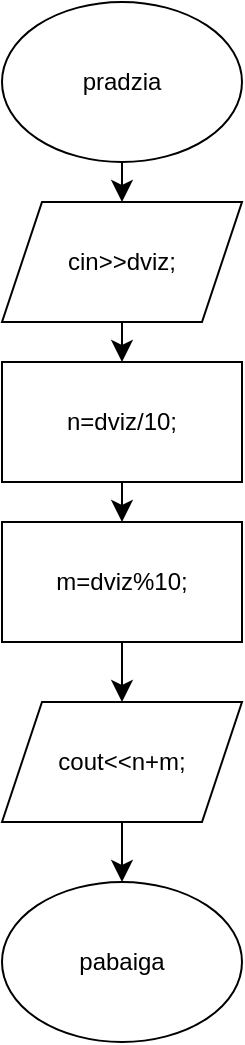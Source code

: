 <mxfile version="28.2.0">
  <diagram name="Page-1" id="YWWAF5nF91eiIzucur6U">
    <mxGraphModel dx="703" dy="836" grid="1" gridSize="10" guides="1" tooltips="1" connect="1" arrows="1" fold="1" page="1" pageScale="1" pageWidth="850" pageHeight="1100" math="0" shadow="0">
      <root>
        <mxCell id="0" />
        <mxCell id="1" parent="0" />
        <mxCell id="Ax1oxeCNZrS3tGfwqyTa-12" value="pradzia" style="ellipse;whiteSpace=wrap;html=1;" vertex="1" parent="1">
          <mxGeometry x="250" y="50" width="120" height="80" as="geometry" />
        </mxCell>
        <mxCell id="Ax1oxeCNZrS3tGfwqyTa-13" value="cin&amp;gt;&amp;gt;dviz;" style="shape=parallelogram;perimeter=parallelogramPerimeter;whiteSpace=wrap;html=1;fixedSize=1;" vertex="1" parent="1">
          <mxGeometry x="250" y="150" width="120" height="60" as="geometry" />
        </mxCell>
        <mxCell id="Ax1oxeCNZrS3tGfwqyTa-14" value="n=dviz/10;" style="rounded=0;whiteSpace=wrap;html=1;" vertex="1" parent="1">
          <mxGeometry x="250" y="230" width="120" height="60" as="geometry" />
        </mxCell>
        <mxCell id="Ax1oxeCNZrS3tGfwqyTa-15" value="m=dviz%10;" style="rounded=0;whiteSpace=wrap;html=1;" vertex="1" parent="1">
          <mxGeometry x="250" y="310" width="120" height="60" as="geometry" />
        </mxCell>
        <mxCell id="Ax1oxeCNZrS3tGfwqyTa-17" value="cout&amp;lt;&amp;lt;n+m;" style="shape=parallelogram;perimeter=parallelogramPerimeter;whiteSpace=wrap;html=1;fixedSize=1;" vertex="1" parent="1">
          <mxGeometry x="250" y="400" width="120" height="60" as="geometry" />
        </mxCell>
        <mxCell id="Ax1oxeCNZrS3tGfwqyTa-18" value="pabaiga" style="ellipse;whiteSpace=wrap;html=1;" vertex="1" parent="1">
          <mxGeometry x="250" y="490" width="120" height="80" as="geometry" />
        </mxCell>
        <mxCell id="Ax1oxeCNZrS3tGfwqyTa-19" value="" style="endArrow=classic;html=1;rounded=0;fontSize=12;startSize=8;endSize=8;curved=1;" edge="1" parent="1" target="Ax1oxeCNZrS3tGfwqyTa-13">
          <mxGeometry width="50" height="50" relative="1" as="geometry">
            <mxPoint x="310" y="130" as="sourcePoint" />
            <mxPoint x="360" y="80" as="targetPoint" />
          </mxGeometry>
        </mxCell>
        <mxCell id="Ax1oxeCNZrS3tGfwqyTa-20" value="" style="endArrow=classic;html=1;rounded=0;fontSize=12;startSize=8;endSize=8;curved=1;entryX=0.5;entryY=0;entryDx=0;entryDy=0;" edge="1" parent="1" target="Ax1oxeCNZrS3tGfwqyTa-14">
          <mxGeometry width="50" height="50" relative="1" as="geometry">
            <mxPoint x="310" y="210" as="sourcePoint" />
            <mxPoint x="360" y="160" as="targetPoint" />
          </mxGeometry>
        </mxCell>
        <mxCell id="Ax1oxeCNZrS3tGfwqyTa-21" value="" style="endArrow=classic;html=1;rounded=0;fontSize=12;startSize=8;endSize=8;curved=1;" edge="1" parent="1" target="Ax1oxeCNZrS3tGfwqyTa-15">
          <mxGeometry width="50" height="50" relative="1" as="geometry">
            <mxPoint x="310" y="290" as="sourcePoint" />
            <mxPoint x="360" y="240" as="targetPoint" />
          </mxGeometry>
        </mxCell>
        <mxCell id="Ax1oxeCNZrS3tGfwqyTa-22" value="" style="endArrow=classic;html=1;rounded=0;fontSize=12;startSize=8;endSize=8;curved=1;entryX=0.5;entryY=0;entryDx=0;entryDy=0;" edge="1" parent="1" target="Ax1oxeCNZrS3tGfwqyTa-17">
          <mxGeometry width="50" height="50" relative="1" as="geometry">
            <mxPoint x="310" y="370" as="sourcePoint" />
            <mxPoint x="360" y="320" as="targetPoint" />
          </mxGeometry>
        </mxCell>
        <mxCell id="Ax1oxeCNZrS3tGfwqyTa-23" value="" style="endArrow=classic;html=1;rounded=0;fontSize=12;startSize=8;endSize=8;curved=1;" edge="1" parent="1" target="Ax1oxeCNZrS3tGfwqyTa-18">
          <mxGeometry width="50" height="50" relative="1" as="geometry">
            <mxPoint x="310" y="460" as="sourcePoint" />
            <mxPoint x="360" y="410" as="targetPoint" />
          </mxGeometry>
        </mxCell>
      </root>
    </mxGraphModel>
  </diagram>
</mxfile>
